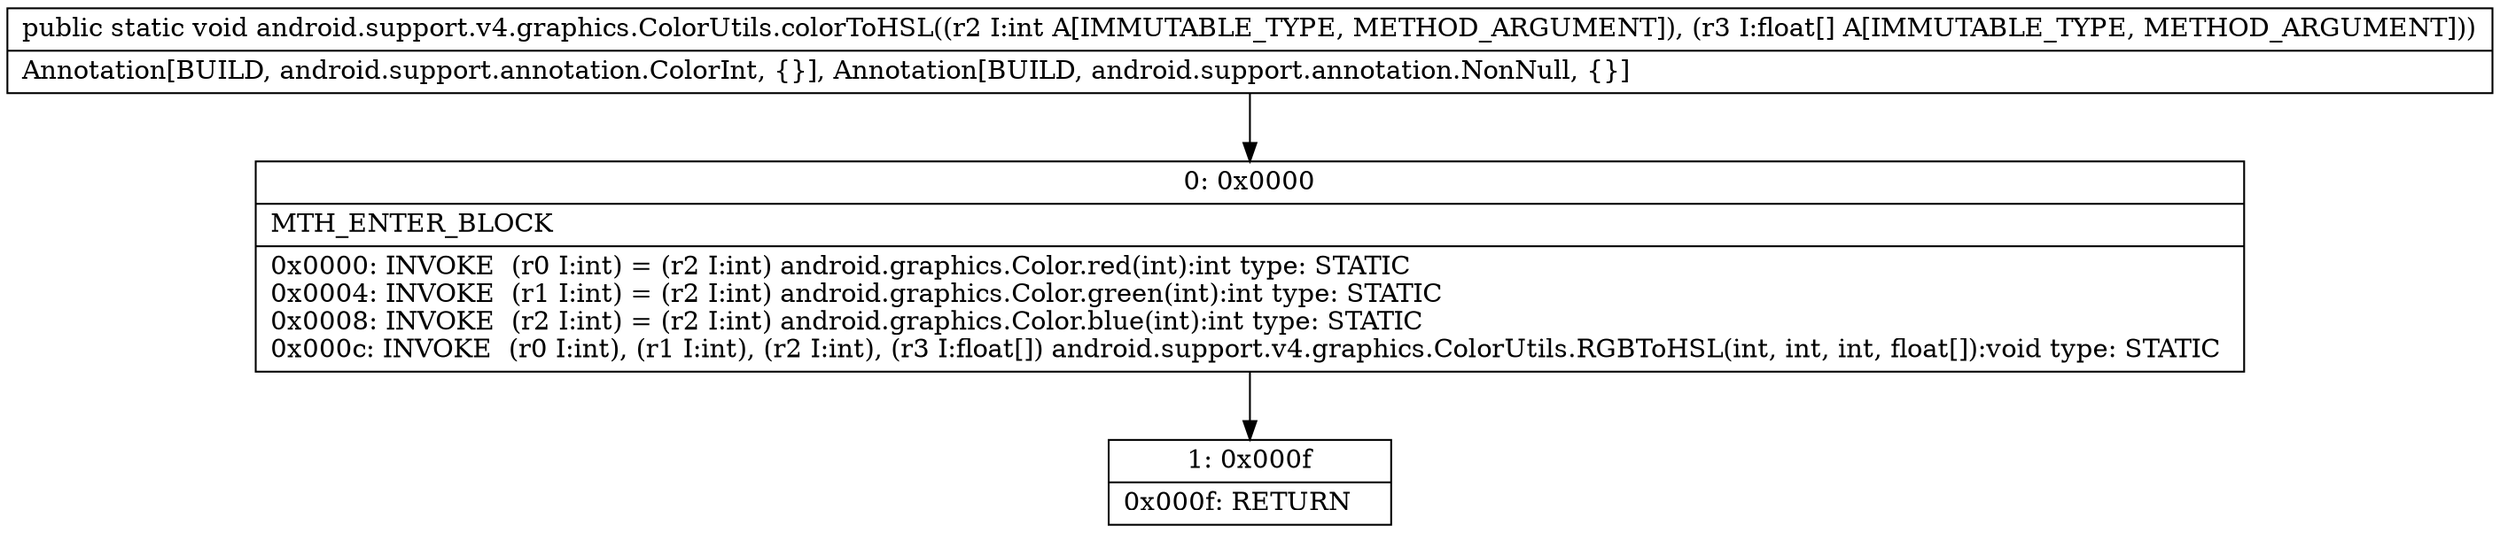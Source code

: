 digraph "CFG forandroid.support.v4.graphics.ColorUtils.colorToHSL(I[F)V" {
Node_0 [shape=record,label="{0\:\ 0x0000|MTH_ENTER_BLOCK\l|0x0000: INVOKE  (r0 I:int) = (r2 I:int) android.graphics.Color.red(int):int type: STATIC \l0x0004: INVOKE  (r1 I:int) = (r2 I:int) android.graphics.Color.green(int):int type: STATIC \l0x0008: INVOKE  (r2 I:int) = (r2 I:int) android.graphics.Color.blue(int):int type: STATIC \l0x000c: INVOKE  (r0 I:int), (r1 I:int), (r2 I:int), (r3 I:float[]) android.support.v4.graphics.ColorUtils.RGBToHSL(int, int, int, float[]):void type: STATIC \l}"];
Node_1 [shape=record,label="{1\:\ 0x000f|0x000f: RETURN   \l}"];
MethodNode[shape=record,label="{public static void android.support.v4.graphics.ColorUtils.colorToHSL((r2 I:int A[IMMUTABLE_TYPE, METHOD_ARGUMENT]), (r3 I:float[] A[IMMUTABLE_TYPE, METHOD_ARGUMENT]))  | Annotation[BUILD, android.support.annotation.ColorInt, \{\}], Annotation[BUILD, android.support.annotation.NonNull, \{\}]\l}"];
MethodNode -> Node_0;
Node_0 -> Node_1;
}

